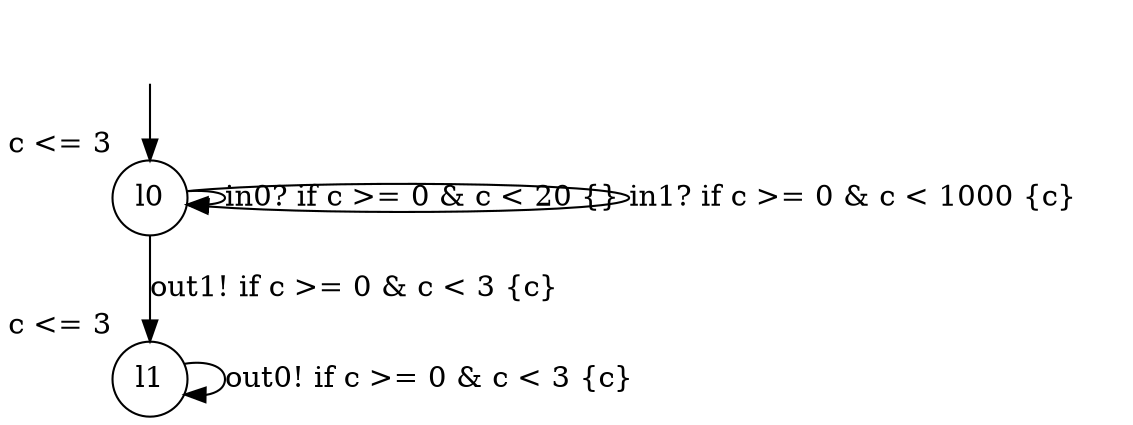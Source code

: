 digraph g {
__start0 [label="" shape="none"];
l0 [shape="circle" margin=0 label="l0", xlabel="c <= 3"];
l1 [shape="circle" margin=0 label="l1", xlabel="c <= 3"];
l0 -> l0 [label="in0? if c >= 0 & c < 20 {} "];
l0 -> l0 [label="in1? if c >= 0 & c < 1000 {c} "];
l0 -> l1 [label="out1! if c >= 0 & c < 3 {c} "];
l1 -> l1 [label="out0! if c >= 0 & c < 3 {c} "];
__start0 -> l0;
}
